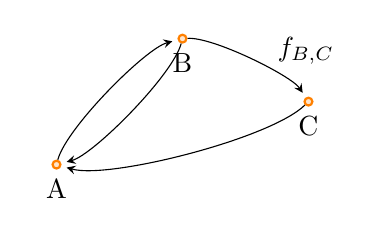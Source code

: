 \tikzstyle{place}=[circle,draw=orange,fill=orange!20,thick,inner sep=1pt]
\begin{tikzpicture}[>=stealth,->,shorten >=2pt,looseness=.5,auto, scale=0.8]
    % draw nodes (pgf/TikZ v2.00 manual sections 3.4, 3.7, 3.9)
    \node (A) at (0,0) [place, label=below:A] {};
    \node (B) at (2,2) [place, label=below:B] {};
    \node (C) at (4,1) [place, label=below:C] {};
	
    % connect nodes (pgf/TikZ v2.00 manual section 3.11)
    \draw (A) to [bend left] (B) node [midway] {};
    \draw (B) to [bend left] (A) node [midway] {};
    \draw (B) to [bend left] (C) node [above=0.3cm] {$f_{B, C}$};
    \draw (C) to [bend left] (A) node [midway] {};
\end{tikzpicture}
